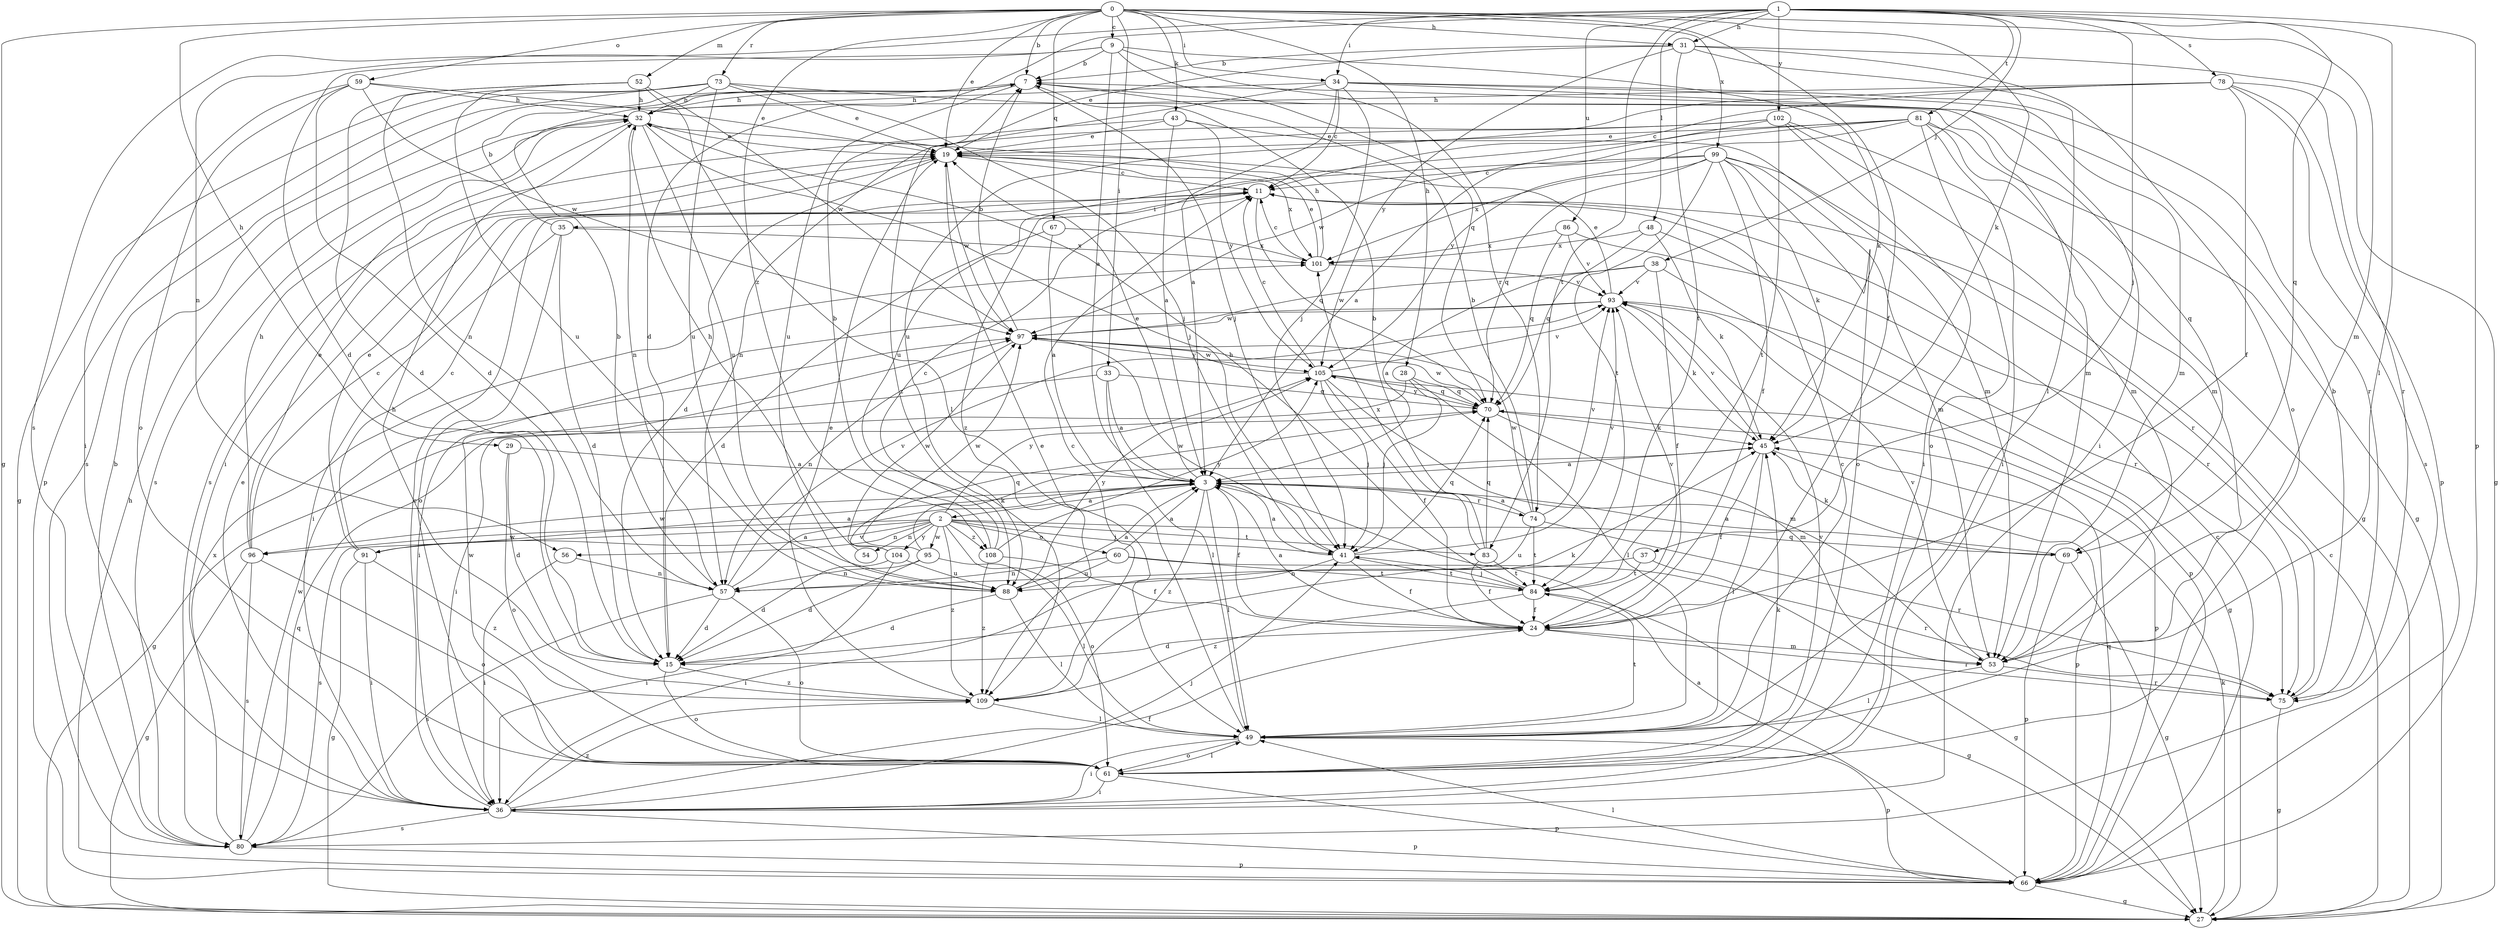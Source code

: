 strict digraph  {
0;
1;
2;
3;
7;
9;
11;
15;
19;
24;
27;
28;
29;
31;
32;
33;
34;
35;
36;
37;
38;
41;
43;
45;
48;
49;
52;
53;
54;
56;
57;
59;
60;
61;
66;
67;
69;
70;
73;
74;
75;
78;
80;
81;
83;
84;
86;
88;
91;
93;
95;
96;
97;
99;
101;
102;
104;
105;
108;
109;
0 -> 7  [label=b];
0 -> 9  [label=c];
0 -> 19  [label=e];
0 -> 24  [label=f];
0 -> 27  [label=g];
0 -> 28  [label=h];
0 -> 29  [label=h];
0 -> 31  [label=h];
0 -> 33  [label=i];
0 -> 34  [label=i];
0 -> 43  [label=k];
0 -> 45  [label=k];
0 -> 52  [label=m];
0 -> 53  [label=m];
0 -> 59  [label=o];
0 -> 67  [label=q];
0 -> 73  [label=r];
0 -> 99  [label=x];
0 -> 108  [label=z];
1 -> 15  [label=d];
1 -> 31  [label=h];
1 -> 34  [label=i];
1 -> 37  [label=j];
1 -> 38  [label=j];
1 -> 48  [label=l];
1 -> 49  [label=l];
1 -> 66  [label=p];
1 -> 69  [label=q];
1 -> 78  [label=s];
1 -> 80  [label=s];
1 -> 81  [label=t];
1 -> 83  [label=t];
1 -> 86  [label=u];
1 -> 102  [label=y];
2 -> 41  [label=j];
2 -> 54  [label=n];
2 -> 56  [label=n];
2 -> 60  [label=o];
2 -> 61  [label=o];
2 -> 69  [label=q];
2 -> 80  [label=s];
2 -> 83  [label=t];
2 -> 91  [label=v];
2 -> 95  [label=w];
2 -> 96  [label=w];
2 -> 104  [label=y];
2 -> 105  [label=y];
2 -> 108  [label=z];
2 -> 109  [label=z];
3 -> 2  [label=a];
3 -> 19  [label=e];
3 -> 24  [label=f];
3 -> 49  [label=l];
3 -> 74  [label=r];
3 -> 96  [label=w];
3 -> 109  [label=z];
7 -> 32  [label=h];
7 -> 41  [label=j];
7 -> 69  [label=q];
7 -> 88  [label=u];
9 -> 3  [label=a];
9 -> 7  [label=b];
9 -> 15  [label=d];
9 -> 45  [label=k];
9 -> 56  [label=n];
9 -> 70  [label=q];
9 -> 74  [label=r];
11 -> 35  [label=i];
11 -> 70  [label=q];
15 -> 45  [label=k];
15 -> 61  [label=o];
15 -> 109  [label=z];
19 -> 11  [label=c];
19 -> 15  [label=d];
19 -> 97  [label=w];
19 -> 101  [label=x];
24 -> 3  [label=a];
24 -> 15  [label=d];
24 -> 53  [label=m];
24 -> 75  [label=r];
24 -> 93  [label=v];
27 -> 11  [label=c];
27 -> 45  [label=k];
28 -> 36  [label=i];
28 -> 41  [label=j];
28 -> 49  [label=l];
28 -> 70  [label=q];
29 -> 3  [label=a];
29 -> 15  [label=d];
29 -> 61  [label=o];
31 -> 7  [label=b];
31 -> 19  [label=e];
31 -> 27  [label=g];
31 -> 49  [label=l];
31 -> 61  [label=o];
31 -> 84  [label=t];
31 -> 105  [label=y];
32 -> 19  [label=e];
32 -> 36  [label=i];
32 -> 41  [label=j];
32 -> 57  [label=n];
32 -> 80  [label=s];
32 -> 88  [label=u];
33 -> 3  [label=a];
33 -> 27  [label=g];
33 -> 49  [label=l];
33 -> 70  [label=q];
34 -> 3  [label=a];
34 -> 11  [label=c];
34 -> 32  [label=h];
34 -> 36  [label=i];
34 -> 41  [label=j];
34 -> 53  [label=m];
34 -> 75  [label=r];
34 -> 109  [label=z];
35 -> 7  [label=b];
35 -> 15  [label=d];
35 -> 36  [label=i];
35 -> 61  [label=o];
35 -> 101  [label=x];
36 -> 11  [label=c];
36 -> 19  [label=e];
36 -> 24  [label=f];
36 -> 41  [label=j];
36 -> 66  [label=p];
36 -> 80  [label=s];
36 -> 109  [label=z];
37 -> 27  [label=g];
37 -> 57  [label=n];
37 -> 84  [label=t];
38 -> 3  [label=a];
38 -> 24  [label=f];
38 -> 66  [label=p];
38 -> 93  [label=v];
38 -> 97  [label=w];
41 -> 3  [label=a];
41 -> 24  [label=f];
41 -> 36  [label=i];
41 -> 70  [label=q];
41 -> 84  [label=t];
41 -> 93  [label=v];
41 -> 97  [label=w];
43 -> 3  [label=a];
43 -> 19  [label=e];
43 -> 53  [label=m];
43 -> 80  [label=s];
43 -> 105  [label=y];
45 -> 3  [label=a];
45 -> 24  [label=f];
45 -> 49  [label=l];
45 -> 66  [label=p];
45 -> 93  [label=v];
48 -> 45  [label=k];
48 -> 70  [label=q];
48 -> 75  [label=r];
48 -> 101  [label=x];
49 -> 11  [label=c];
49 -> 19  [label=e];
49 -> 36  [label=i];
49 -> 61  [label=o];
49 -> 66  [label=p];
49 -> 84  [label=t];
52 -> 15  [label=d];
52 -> 32  [label=h];
52 -> 49  [label=l];
52 -> 57  [label=n];
52 -> 88  [label=u];
52 -> 97  [label=w];
53 -> 49  [label=l];
53 -> 75  [label=r];
53 -> 93  [label=v];
54 -> 32  [label=h];
56 -> 36  [label=i];
56 -> 57  [label=n];
57 -> 3  [label=a];
57 -> 7  [label=b];
57 -> 15  [label=d];
57 -> 61  [label=o];
57 -> 80  [label=s];
57 -> 93  [label=v];
59 -> 15  [label=d];
59 -> 19  [label=e];
59 -> 32  [label=h];
59 -> 36  [label=i];
59 -> 61  [label=o];
59 -> 97  [label=w];
60 -> 3  [label=a];
60 -> 57  [label=n];
60 -> 75  [label=r];
60 -> 84  [label=t];
60 -> 88  [label=u];
61 -> 36  [label=i];
61 -> 45  [label=k];
61 -> 49  [label=l];
61 -> 66  [label=p];
61 -> 93  [label=v];
61 -> 97  [label=w];
66 -> 3  [label=a];
66 -> 11  [label=c];
66 -> 27  [label=g];
66 -> 32  [label=h];
66 -> 49  [label=l];
66 -> 70  [label=q];
67 -> 3  [label=a];
67 -> 15  [label=d];
67 -> 101  [label=x];
69 -> 3  [label=a];
69 -> 27  [label=g];
69 -> 45  [label=k];
69 -> 66  [label=p];
70 -> 45  [label=k];
70 -> 53  [label=m];
70 -> 97  [label=w];
70 -> 105  [label=y];
73 -> 19  [label=e];
73 -> 27  [label=g];
73 -> 32  [label=h];
73 -> 41  [label=j];
73 -> 53  [label=m];
73 -> 66  [label=p];
73 -> 80  [label=s];
73 -> 88  [label=u];
74 -> 3  [label=a];
74 -> 7  [label=b];
74 -> 75  [label=r];
74 -> 84  [label=t];
74 -> 88  [label=u];
74 -> 93  [label=v];
74 -> 97  [label=w];
75 -> 7  [label=b];
75 -> 27  [label=g];
78 -> 11  [label=c];
78 -> 24  [label=f];
78 -> 32  [label=h];
78 -> 66  [label=p];
78 -> 75  [label=r];
78 -> 80  [label=s];
78 -> 88  [label=u];
80 -> 7  [label=b];
80 -> 66  [label=p];
80 -> 70  [label=q];
80 -> 97  [label=w];
80 -> 101  [label=x];
81 -> 3  [label=a];
81 -> 19  [label=e];
81 -> 27  [label=g];
81 -> 36  [label=i];
81 -> 53  [label=m];
81 -> 61  [label=o];
81 -> 88  [label=u];
81 -> 105  [label=y];
83 -> 7  [label=b];
83 -> 24  [label=f];
83 -> 70  [label=q];
83 -> 84  [label=t];
83 -> 101  [label=x];
84 -> 24  [label=f];
84 -> 27  [label=g];
84 -> 32  [label=h];
84 -> 41  [label=j];
84 -> 109  [label=z];
86 -> 70  [label=q];
86 -> 75  [label=r];
86 -> 93  [label=v];
86 -> 101  [label=x];
88 -> 3  [label=a];
88 -> 15  [label=d];
88 -> 49  [label=l];
88 -> 105  [label=y];
91 -> 3  [label=a];
91 -> 11  [label=c];
91 -> 19  [label=e];
91 -> 27  [label=g];
91 -> 36  [label=i];
91 -> 109  [label=z];
93 -> 19  [label=e];
93 -> 27  [label=g];
93 -> 36  [label=i];
93 -> 45  [label=k];
93 -> 97  [label=w];
95 -> 15  [label=d];
95 -> 45  [label=k];
95 -> 49  [label=l];
95 -> 57  [label=n];
95 -> 97  [label=w];
96 -> 11  [label=c];
96 -> 19  [label=e];
96 -> 27  [label=g];
96 -> 32  [label=h];
96 -> 61  [label=o];
96 -> 80  [label=s];
97 -> 7  [label=b];
97 -> 57  [label=n];
97 -> 105  [label=y];
99 -> 11  [label=c];
99 -> 24  [label=f];
99 -> 45  [label=k];
99 -> 53  [label=m];
99 -> 61  [label=o];
99 -> 70  [label=q];
99 -> 75  [label=r];
99 -> 84  [label=t];
99 -> 101  [label=x];
99 -> 109  [label=z];
101 -> 11  [label=c];
101 -> 19  [label=e];
101 -> 32  [label=h];
101 -> 93  [label=v];
102 -> 19  [label=e];
102 -> 27  [label=g];
102 -> 36  [label=i];
102 -> 53  [label=m];
102 -> 57  [label=n];
102 -> 84  [label=t];
102 -> 97  [label=w];
104 -> 15  [label=d];
104 -> 36  [label=i];
104 -> 70  [label=q];
104 -> 88  [label=u];
104 -> 97  [label=w];
105 -> 11  [label=c];
105 -> 24  [label=f];
105 -> 41  [label=j];
105 -> 53  [label=m];
105 -> 66  [label=p];
105 -> 70  [label=q];
105 -> 93  [label=v];
105 -> 97  [label=w];
108 -> 7  [label=b];
108 -> 11  [label=c];
108 -> 24  [label=f];
108 -> 105  [label=y];
108 -> 109  [label=z];
109 -> 11  [label=c];
109 -> 19  [label=e];
109 -> 32  [label=h];
109 -> 49  [label=l];
}

